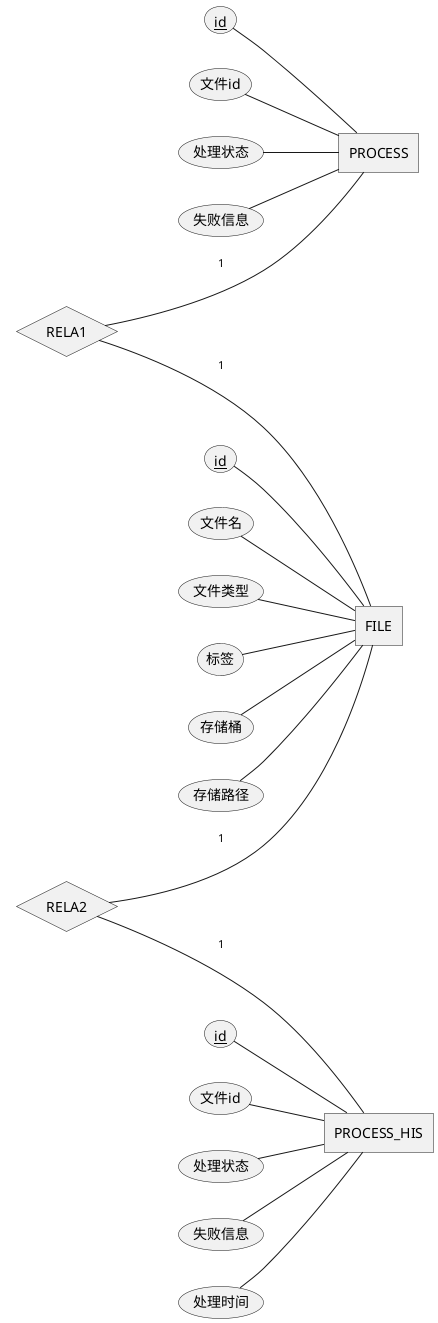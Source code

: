 @startchen
left to right direction


'处理
entity PROCESS {
  id <<key>>
  文件id
  处理状态
  失败信息
}
'文件
entity FILE {
  id <<key>>
  文件名
  文件类型
  标签
  存储桶
  存储路径
}
'处理历史
entity PROCESS_HIS {
  id <<key>>
  文件id
  处理状态
  失败信息
  处理时间
}

relationship RELA1 {
}
relationship RELA2 {
}

RELA1 -1- PROCESS
RELA1 -1- FILE

RELA2 -1- PROCESS_HIS
RELA2 -1- FILE

@endchen